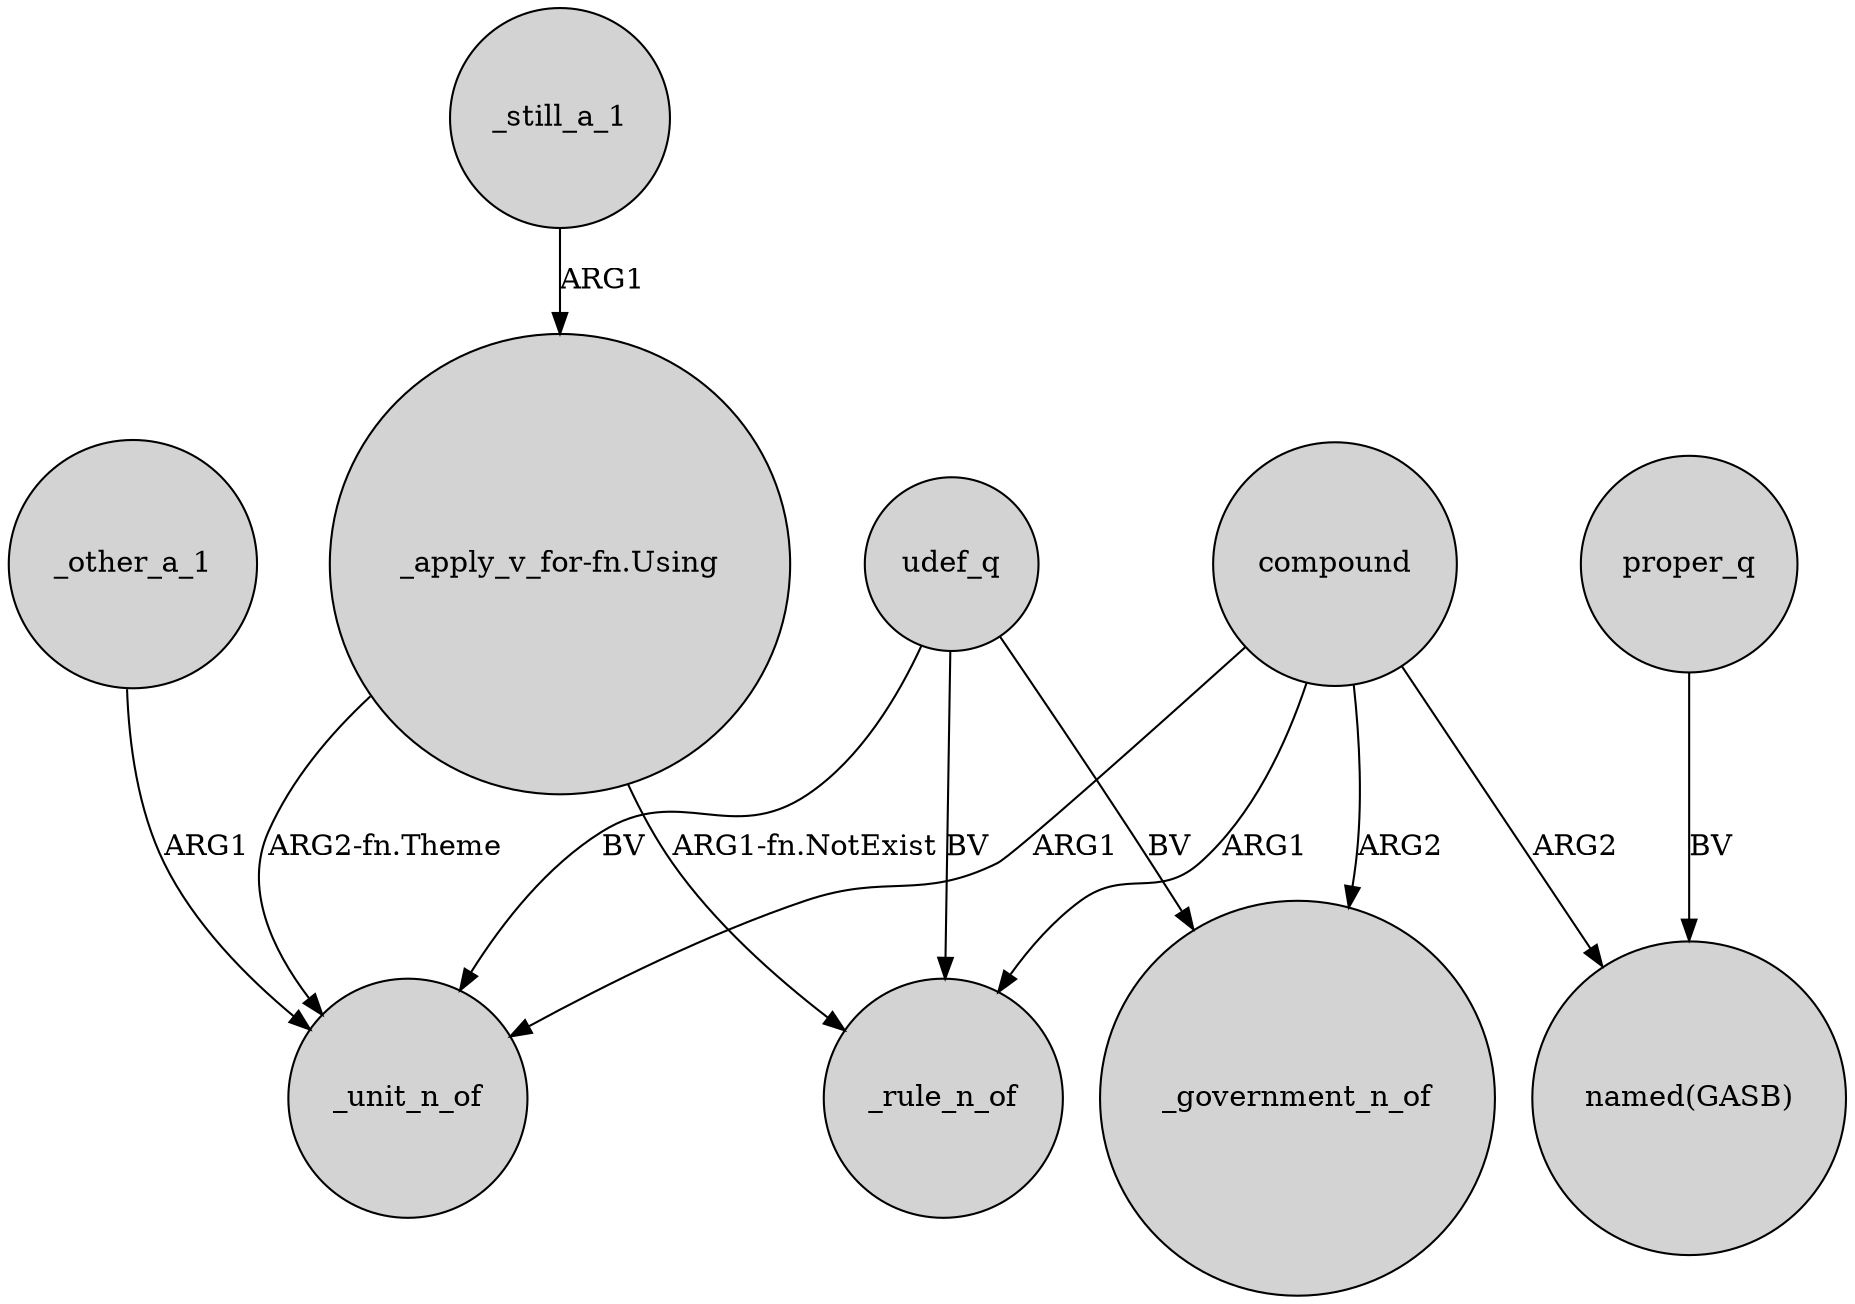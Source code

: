 digraph {
	node [shape=circle style=filled]
	udef_q -> _rule_n_of [label=BV]
	"_apply_v_for-fn.Using" -> _rule_n_of [label="ARG1-fn.NotExist"]
	_other_a_1 -> _unit_n_of [label=ARG1]
	compound -> _government_n_of [label=ARG2]
	"_apply_v_for-fn.Using" -> _unit_n_of [label="ARG2-fn.Theme"]
	compound -> _unit_n_of [label=ARG1]
	compound -> "named(GASB)" [label=ARG2]
	udef_q -> _government_n_of [label=BV]
	compound -> _rule_n_of [label=ARG1]
	_still_a_1 -> "_apply_v_for-fn.Using" [label=ARG1]
	udef_q -> _unit_n_of [label=BV]
	proper_q -> "named(GASB)" [label=BV]
}

